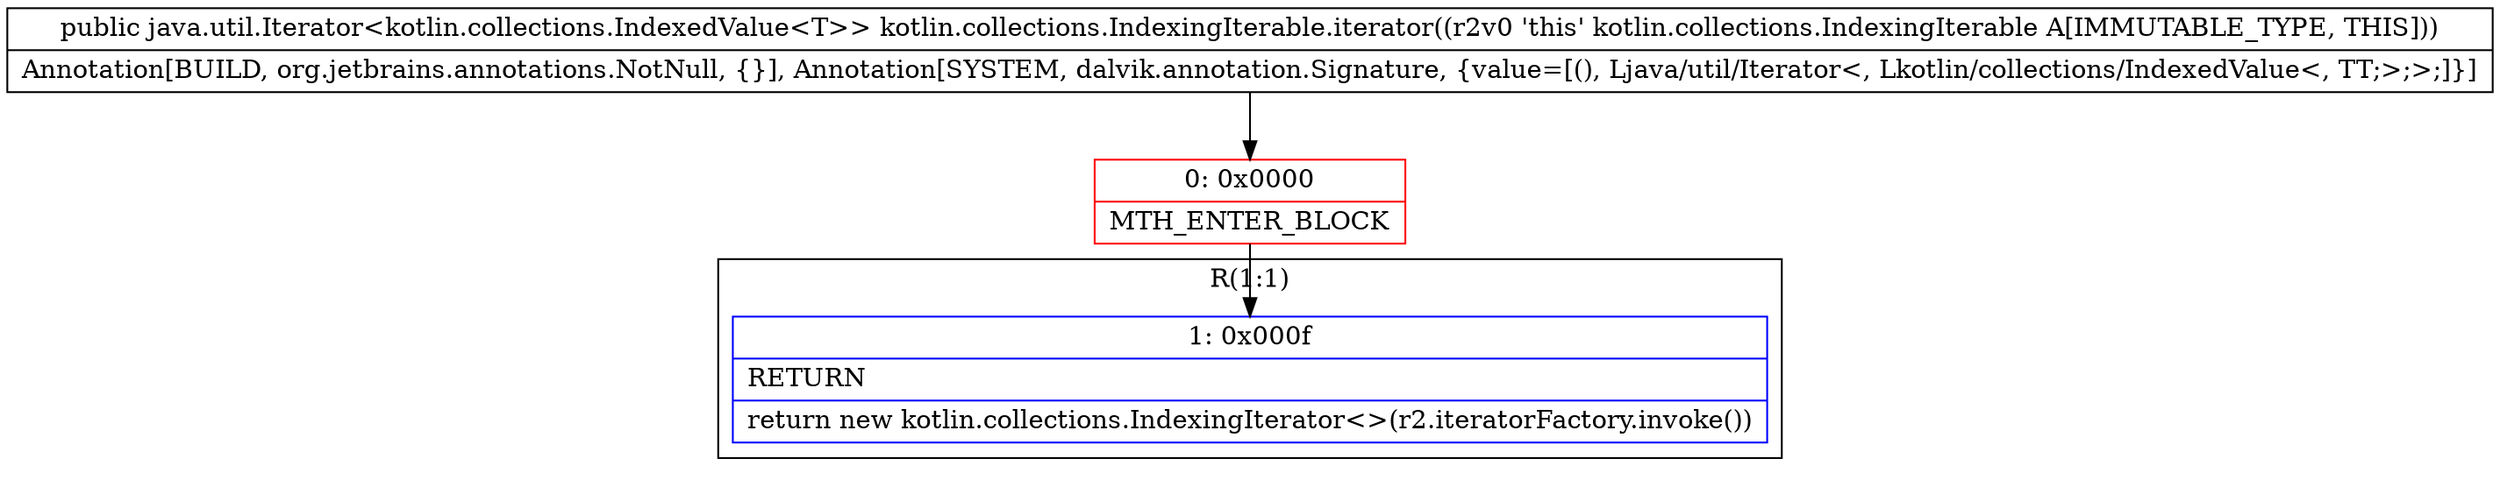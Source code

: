 digraph "CFG forkotlin.collections.IndexingIterable.iterator()Ljava\/util\/Iterator;" {
subgraph cluster_Region_879208011 {
label = "R(1:1)";
node [shape=record,color=blue];
Node_1 [shape=record,label="{1\:\ 0x000f|RETURN\l|return new kotlin.collections.IndexingIterator\<\>(r2.iteratorFactory.invoke())\l}"];
}
Node_0 [shape=record,color=red,label="{0\:\ 0x0000|MTH_ENTER_BLOCK\l}"];
MethodNode[shape=record,label="{public java.util.Iterator\<kotlin.collections.IndexedValue\<T\>\> kotlin.collections.IndexingIterable.iterator((r2v0 'this' kotlin.collections.IndexingIterable A[IMMUTABLE_TYPE, THIS]))  | Annotation[BUILD, org.jetbrains.annotations.NotNull, \{\}], Annotation[SYSTEM, dalvik.annotation.Signature, \{value=[(), Ljava\/util\/Iterator\<, Lkotlin\/collections\/IndexedValue\<, TT;\>;\>;]\}]\l}"];
MethodNode -> Node_0;
Node_0 -> Node_1;
}

